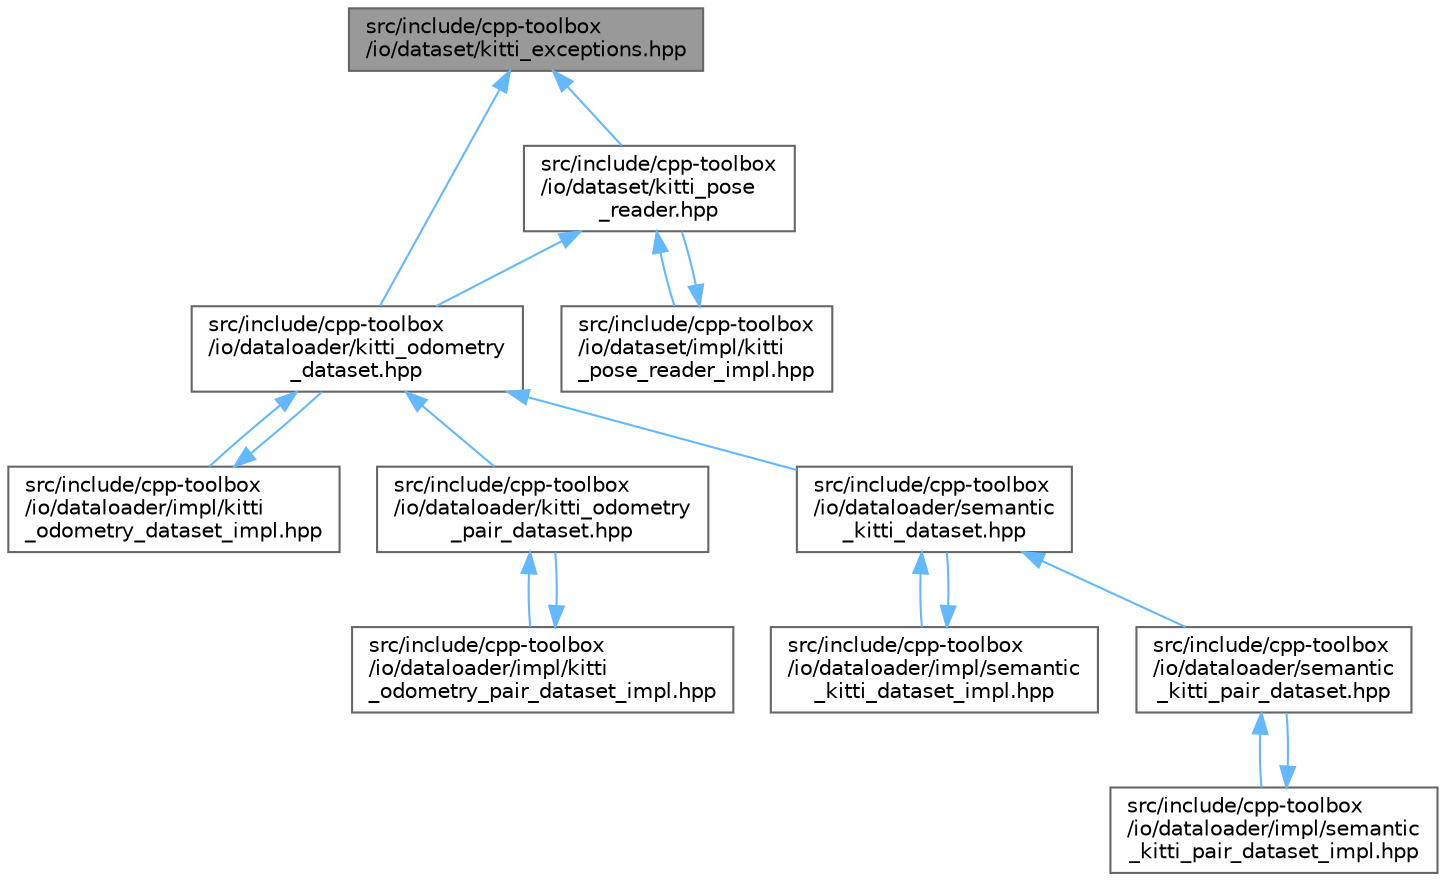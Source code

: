 digraph "src/include/cpp-toolbox/io/dataset/kitti_exceptions.hpp"
{
 // LATEX_PDF_SIZE
  bgcolor="transparent";
  edge [fontname=Helvetica,fontsize=10,labelfontname=Helvetica,labelfontsize=10];
  node [fontname=Helvetica,fontsize=10,shape=box,height=0.2,width=0.4];
  Node1 [id="Node000001",label="src/include/cpp-toolbox\l/io/dataset/kitti_exceptions.hpp",height=0.2,width=0.4,color="gray40", fillcolor="grey60", style="filled", fontcolor="black",tooltip=" "];
  Node1 -> Node2 [id="edge1_Node000001_Node000002",dir="back",color="steelblue1",style="solid",tooltip=" "];
  Node2 [id="Node000002",label="src/include/cpp-toolbox\l/io/dataloader/kitti_odometry\l_dataset.hpp",height=0.2,width=0.4,color="grey40", fillcolor="white", style="filled",URL="$kitti__odometry__dataset_8hpp.html",tooltip=" "];
  Node2 -> Node3 [id="edge2_Node000002_Node000003",dir="back",color="steelblue1",style="solid",tooltip=" "];
  Node3 [id="Node000003",label="src/include/cpp-toolbox\l/io/dataloader/impl/kitti\l_odometry_dataset_impl.hpp",height=0.2,width=0.4,color="grey40", fillcolor="white", style="filled",URL="$kitti__odometry__dataset__impl_8hpp.html",tooltip=" "];
  Node3 -> Node2 [id="edge3_Node000003_Node000002",dir="back",color="steelblue1",style="solid",tooltip=" "];
  Node2 -> Node4 [id="edge4_Node000002_Node000004",dir="back",color="steelblue1",style="solid",tooltip=" "];
  Node4 [id="Node000004",label="src/include/cpp-toolbox\l/io/dataloader/kitti_odometry\l_pair_dataset.hpp",height=0.2,width=0.4,color="grey40", fillcolor="white", style="filled",URL="$kitti__odometry__pair__dataset_8hpp.html",tooltip=" "];
  Node4 -> Node5 [id="edge5_Node000004_Node000005",dir="back",color="steelblue1",style="solid",tooltip=" "];
  Node5 [id="Node000005",label="src/include/cpp-toolbox\l/io/dataloader/impl/kitti\l_odometry_pair_dataset_impl.hpp",height=0.2,width=0.4,color="grey40", fillcolor="white", style="filled",URL="$kitti__odometry__pair__dataset__impl_8hpp.html",tooltip=" "];
  Node5 -> Node4 [id="edge6_Node000005_Node000004",dir="back",color="steelblue1",style="solid",tooltip=" "];
  Node2 -> Node6 [id="edge7_Node000002_Node000006",dir="back",color="steelblue1",style="solid",tooltip=" "];
  Node6 [id="Node000006",label="src/include/cpp-toolbox\l/io/dataloader/semantic\l_kitti_dataset.hpp",height=0.2,width=0.4,color="grey40", fillcolor="white", style="filled",URL="$semantic__kitti__dataset_8hpp.html",tooltip=" "];
  Node6 -> Node7 [id="edge8_Node000006_Node000007",dir="back",color="steelblue1",style="solid",tooltip=" "];
  Node7 [id="Node000007",label="src/include/cpp-toolbox\l/io/dataloader/impl/semantic\l_kitti_dataset_impl.hpp",height=0.2,width=0.4,color="grey40", fillcolor="white", style="filled",URL="$semantic__kitti__dataset__impl_8hpp.html",tooltip=" "];
  Node7 -> Node6 [id="edge9_Node000007_Node000006",dir="back",color="steelblue1",style="solid",tooltip=" "];
  Node6 -> Node8 [id="edge10_Node000006_Node000008",dir="back",color="steelblue1",style="solid",tooltip=" "];
  Node8 [id="Node000008",label="src/include/cpp-toolbox\l/io/dataloader/semantic\l_kitti_pair_dataset.hpp",height=0.2,width=0.4,color="grey40", fillcolor="white", style="filled",URL="$semantic__kitti__pair__dataset_8hpp.html",tooltip=" "];
  Node8 -> Node9 [id="edge11_Node000008_Node000009",dir="back",color="steelblue1",style="solid",tooltip=" "];
  Node9 [id="Node000009",label="src/include/cpp-toolbox\l/io/dataloader/impl/semantic\l_kitti_pair_dataset_impl.hpp",height=0.2,width=0.4,color="grey40", fillcolor="white", style="filled",URL="$semantic__kitti__pair__dataset__impl_8hpp.html",tooltip=" "];
  Node9 -> Node8 [id="edge12_Node000009_Node000008",dir="back",color="steelblue1",style="solid",tooltip=" "];
  Node1 -> Node10 [id="edge13_Node000001_Node000010",dir="back",color="steelblue1",style="solid",tooltip=" "];
  Node10 [id="Node000010",label="src/include/cpp-toolbox\l/io/dataset/kitti_pose\l_reader.hpp",height=0.2,width=0.4,color="grey40", fillcolor="white", style="filled",URL="$kitti__pose__reader_8hpp.html",tooltip=" "];
  Node10 -> Node2 [id="edge14_Node000010_Node000002",dir="back",color="steelblue1",style="solid",tooltip=" "];
  Node10 -> Node11 [id="edge15_Node000010_Node000011",dir="back",color="steelblue1",style="solid",tooltip=" "];
  Node11 [id="Node000011",label="src/include/cpp-toolbox\l/io/dataset/impl/kitti\l_pose_reader_impl.hpp",height=0.2,width=0.4,color="grey40", fillcolor="white", style="filled",URL="$kitti__pose__reader__impl_8hpp.html",tooltip=" "];
  Node11 -> Node10 [id="edge16_Node000011_Node000010",dir="back",color="steelblue1",style="solid",tooltip=" "];
}
